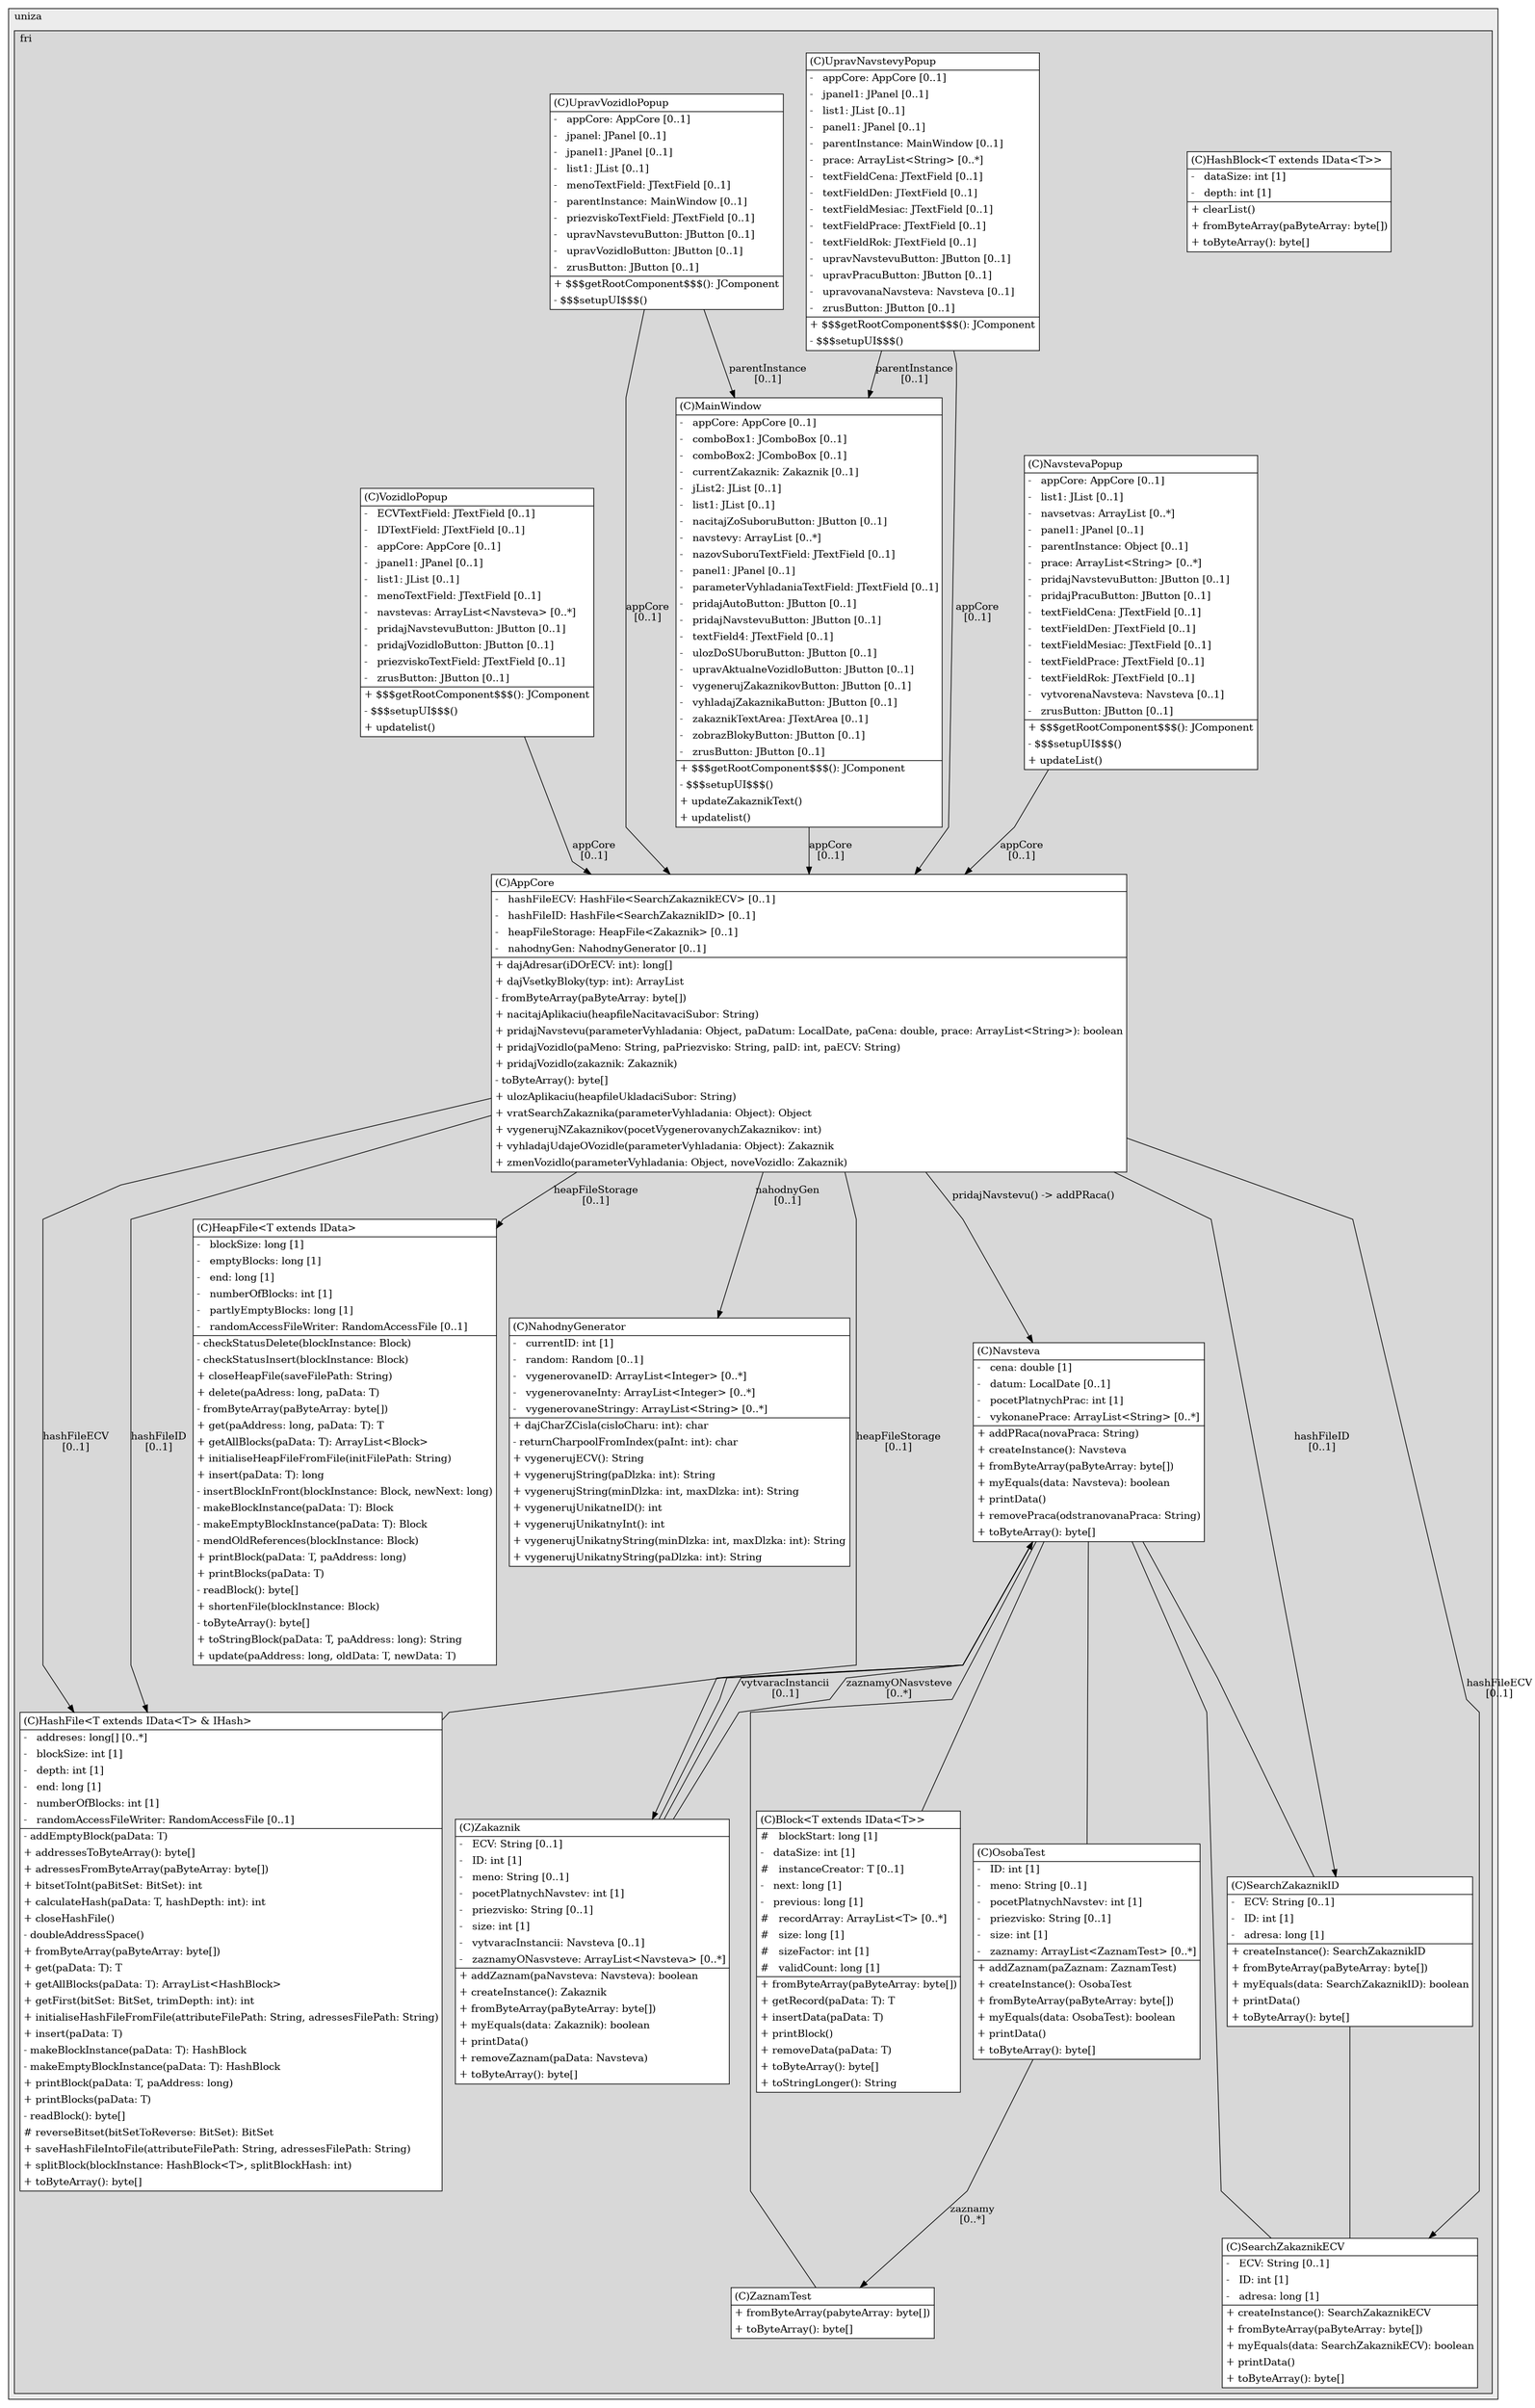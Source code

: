 @startuml

/' diagram meta data start
config=StructureConfiguration;
{
  "projectClassification": {
    "searchMode": "OpenProject", // OpenProject, AllProjects
    "includedProjects": "",
    "pathEndKeywords": "*.impl",
    "isClientPath": "",
    "isClientName": "",
    "isTestPath": "",
    "isTestName": "",
    "isMappingPath": "",
    "isMappingName": "",
    "isDataAccessPath": "",
    "isDataAccessName": "",
    "isDataStructurePath": "",
    "isDataStructureName": "",
    "isInterfaceStructuresPath": "",
    "isInterfaceStructuresName": "",
    "isEntryPointPath": "",
    "isEntryPointName": "",
    "treatFinalFieldsAsMandatory": false
  },
  "graphRestriction": {
    "classPackageExcludeFilter": "",
    "classPackageIncludeFilter": "",
    "classNameExcludeFilter": "",
    "classNameIncludeFilter": "",
    "methodNameExcludeFilter": "",
    "methodNameIncludeFilter": "",
    "removeByInheritance": "", // inheritance/annotation based filtering is done in a second step
    "removeByAnnotation": "",
    "removeByClassPackage": "", // cleanup the graph after inheritance/annotation based filtering is done
    "removeByClassName": "",
    "cutMappings": false,
    "cutEnum": true,
    "cutTests": true,
    "cutClient": true,
    "cutDataAccess": false,
    "cutInterfaceStructures": false,
    "cutDataStructures": false,
    "cutGetterAndSetter": true,
    "cutConstructors": true
  },
  "graphTraversal": {
    "forwardDepth": 3,
    "backwardDepth": 3,
    "classPackageExcludeFilter": "",
    "classPackageIncludeFilter": "",
    "classNameExcludeFilter": "",
    "classNameIncludeFilter": "",
    "methodNameExcludeFilter": "",
    "methodNameIncludeFilter": "",
    "hideMappings": false,
    "hideDataStructures": false,
    "hidePrivateMethods": true,
    "hideInterfaceCalls": true, // indirection: implementation -> interface (is hidden) -> implementation
    "onlyShowApplicationEntryPoints": false, // root node is included
    "useMethodCallsForStructureDiagram": "ForwardOnly" // ForwardOnly, BothDirections, No
  },
  "details": {
    "aggregation": "GroupByClass", // ByClass, GroupByClass, None
    "showClassGenericTypes": true,
    "showMethods": true,
    "showMethodParameterNames": true,
    "showMethodParameterTypes": true,
    "showMethodReturnType": true,
    "showPackageLevels": 2,
    "showDetailedClassStructure": true
  },
  "rootClass": "sk.uniza.fri.aplikacia.AppCore",
  "extensionCallbackMethod": "" // qualified.class.name#methodName - signature: public static String method(String)
}
diagram meta data end '/



digraph g {
    rankdir="TB"
    splines=polyline
    

'nodes 
subgraph cluster_111433751 { 
   	label=uniza
	labeljust=l
	fillcolor="#ececec"
	style=filled
   
   subgraph cluster_300750138 { 
   	label=fri
	labeljust=l
	fillcolor="#d8d8d8"
	style=filled
   
   AppCore351398779[
	label=<<TABLE BORDER="1" CELLBORDER="0" CELLPADDING="4" CELLSPACING="0">
<TR><TD ALIGN="LEFT" >(C)AppCore</TD></TR>
<HR/>
<TR><TD ALIGN="LEFT" >-   hashFileECV: HashFile&lt;SearchZakaznikECV&gt; [0..1]</TD></TR>
<TR><TD ALIGN="LEFT" >-   hashFileID: HashFile&lt;SearchZakaznikID&gt; [0..1]</TD></TR>
<TR><TD ALIGN="LEFT" >-   heapFileStorage: HeapFile&lt;Zakaznik&gt; [0..1]</TD></TR>
<TR><TD ALIGN="LEFT" >-   nahodnyGen: NahodnyGenerator [0..1]</TD></TR>
<HR/>
<TR><TD ALIGN="LEFT" >+ dajAdresar(iDOrECV: int): long[]</TD></TR>
<TR><TD ALIGN="LEFT" >+ dajVsetkyBloky(typ: int): ArrayList</TD></TR>
<TR><TD ALIGN="LEFT" >- fromByteArray(paByteArray: byte[])</TD></TR>
<TR><TD ALIGN="LEFT" >+ nacitajAplikaciu(heapfileNacitavaciSubor: String)</TD></TR>
<TR><TD ALIGN="LEFT" >+ pridajNavstevu(parameterVyhladania: Object, paDatum: LocalDate, paCena: double, prace: ArrayList&lt;String&gt;): boolean</TD></TR>
<TR><TD ALIGN="LEFT" >+ pridajVozidlo(paMeno: String, paPriezvisko: String, paID: int, paECV: String)</TD></TR>
<TR><TD ALIGN="LEFT" >+ pridajVozidlo(zakaznik: Zakaznik)</TD></TR>
<TR><TD ALIGN="LEFT" >- toByteArray(): byte[]</TD></TR>
<TR><TD ALIGN="LEFT" >+ ulozAplikaciu(heapfileUkladaciSubor: String)</TD></TR>
<TR><TD ALIGN="LEFT" >+ vratSearchZakaznika(parameterVyhladania: Object): Object</TD></TR>
<TR><TD ALIGN="LEFT" >+ vygenerujNZakaznikov(pocetVygenerovanychZakaznikov: int)</TD></TR>
<TR><TD ALIGN="LEFT" >+ vyhladajUdajeOVozidle(parameterVyhladania: Object): Zakaznik</TD></TR>
<TR><TD ALIGN="LEFT" >+ zmenVozidlo(parameterVyhladania: Object, noveVozidlo: Zakaznik)</TD></TR>
</TABLE>>
	style=filled
	margin=0
	shape=plaintext
	fillcolor="#FFFFFF"
];

Block1462360346[
	label=<<TABLE BORDER="1" CELLBORDER="0" CELLPADDING="4" CELLSPACING="0">
<TR><TD ALIGN="LEFT" >(C)Block&lt;T extends IData&lt;T&gt;&gt;</TD></TR>
<HR/>
<TR><TD ALIGN="LEFT" >#   blockStart: long [1]</TD></TR>
<TR><TD ALIGN="LEFT" >-   dataSize: int [1]</TD></TR>
<TR><TD ALIGN="LEFT" >#   instanceCreator: T [0..1]</TD></TR>
<TR><TD ALIGN="LEFT" >-   next: long [1]</TD></TR>
<TR><TD ALIGN="LEFT" >-   previous: long [1]</TD></TR>
<TR><TD ALIGN="LEFT" >#   recordArray: ArrayList&lt;T&gt; [0..*]</TD></TR>
<TR><TD ALIGN="LEFT" >#   size: long [1]</TD></TR>
<TR><TD ALIGN="LEFT" >#   sizeFactor: int [1]</TD></TR>
<TR><TD ALIGN="LEFT" >#   validCount: long [1]</TD></TR>
<HR/>
<TR><TD ALIGN="LEFT" >+ fromByteArray(paByteArray: byte[])</TD></TR>
<TR><TD ALIGN="LEFT" >+ getRecord(paData: T): T</TD></TR>
<TR><TD ALIGN="LEFT" >+ insertData(paData: T)</TD></TR>
<TR><TD ALIGN="LEFT" >+ printBlock()</TD></TR>
<TR><TD ALIGN="LEFT" >+ removeData(paData: T)</TD></TR>
<TR><TD ALIGN="LEFT" >+ toByteArray(): byte[]</TD></TR>
<TR><TD ALIGN="LEFT" >+ toStringLonger(): String</TD></TR>
</TABLE>>
	style=filled
	margin=0
	shape=plaintext
	fillcolor="#FFFFFF"
];

HashBlock209471224[
	label=<<TABLE BORDER="1" CELLBORDER="0" CELLPADDING="4" CELLSPACING="0">
<TR><TD ALIGN="LEFT" >(C)HashBlock&lt;T extends IData&lt;T&gt;&gt;</TD></TR>
<HR/>
<TR><TD ALIGN="LEFT" >-   dataSize: int [1]</TD></TR>
<TR><TD ALIGN="LEFT" >-   depth: int [1]</TD></TR>
<HR/>
<TR><TD ALIGN="LEFT" >+ clearList()</TD></TR>
<TR><TD ALIGN="LEFT" >+ fromByteArray(paByteArray: byte[])</TD></TR>
<TR><TD ALIGN="LEFT" >+ toByteArray(): byte[]</TD></TR>
</TABLE>>
	style=filled
	margin=0
	shape=plaintext
	fillcolor="#FFFFFF"
];

HashFile209471224[
	label=<<TABLE BORDER="1" CELLBORDER="0" CELLPADDING="4" CELLSPACING="0">
<TR><TD ALIGN="LEFT" >(C)HashFile&lt;T extends IData&lt;T&gt; &amp; IHash&gt;</TD></TR>
<HR/>
<TR><TD ALIGN="LEFT" >-   addreses: long[] [0..*]</TD></TR>
<TR><TD ALIGN="LEFT" >-   blockSize: int [1]</TD></TR>
<TR><TD ALIGN="LEFT" >-   depth: int [1]</TD></TR>
<TR><TD ALIGN="LEFT" >-   end: long [1]</TD></TR>
<TR><TD ALIGN="LEFT" >-   numberOfBlocks: int [1]</TD></TR>
<TR><TD ALIGN="LEFT" >-   randomAccessFileWriter: RandomAccessFile [0..1]</TD></TR>
<HR/>
<TR><TD ALIGN="LEFT" >- addEmptyBlock(paData: T)</TD></TR>
<TR><TD ALIGN="LEFT" >+ addressesToByteArray(): byte[]</TD></TR>
<TR><TD ALIGN="LEFT" >+ adressesFromByteArray(paByteArray: byte[])</TD></TR>
<TR><TD ALIGN="LEFT" >+ bitsetToInt(paBitSet: BitSet): int</TD></TR>
<TR><TD ALIGN="LEFT" >+ calculateHash(paData: T, hashDepth: int): int</TD></TR>
<TR><TD ALIGN="LEFT" >+ closeHashFile()</TD></TR>
<TR><TD ALIGN="LEFT" >- doubleAddressSpace()</TD></TR>
<TR><TD ALIGN="LEFT" >+ fromByteArray(paByteArray: byte[])</TD></TR>
<TR><TD ALIGN="LEFT" >+ get(paData: T): T</TD></TR>
<TR><TD ALIGN="LEFT" >+ getAllBlocks(paData: T): ArrayList&lt;HashBlock&gt;</TD></TR>
<TR><TD ALIGN="LEFT" >+ getFirst(bitSet: BitSet, trimDepth: int): int</TD></TR>
<TR><TD ALIGN="LEFT" >+ initialiseHashFileFromFile(attributeFilePath: String, adressesFilePath: String)</TD></TR>
<TR><TD ALIGN="LEFT" >+ insert(paData: T)</TD></TR>
<TR><TD ALIGN="LEFT" >- makeBlockInstance(paData: T): HashBlock</TD></TR>
<TR><TD ALIGN="LEFT" >- makeEmptyBlockInstance(paData: T): HashBlock</TD></TR>
<TR><TD ALIGN="LEFT" >+ printBlock(paData: T, paAddress: long)</TD></TR>
<TR><TD ALIGN="LEFT" >+ printBlocks(paData: T)</TD></TR>
<TR><TD ALIGN="LEFT" >- readBlock(): byte[]</TD></TR>
<TR><TD ALIGN="LEFT" ># reverseBitset(bitSetToReverse: BitSet): BitSet</TD></TR>
<TR><TD ALIGN="LEFT" >+ saveHashFileIntoFile(attributeFilePath: String, adressesFilePath: String)</TD></TR>
<TR><TD ALIGN="LEFT" >+ splitBlock(blockInstance: HashBlock&lt;T&gt;, splitBlockHash: int)</TD></TR>
<TR><TD ALIGN="LEFT" >+ toByteArray(): byte[]</TD></TR>
</TABLE>>
	style=filled
	margin=0
	shape=plaintext
	fillcolor="#FFFFFF"
];

HeapFile1462360346[
	label=<<TABLE BORDER="1" CELLBORDER="0" CELLPADDING="4" CELLSPACING="0">
<TR><TD ALIGN="LEFT" >(C)HeapFile&lt;T extends IData&gt;</TD></TR>
<HR/>
<TR><TD ALIGN="LEFT" >-   blockSize: long [1]</TD></TR>
<TR><TD ALIGN="LEFT" >-   emptyBlocks: long [1]</TD></TR>
<TR><TD ALIGN="LEFT" >-   end: long [1]</TD></TR>
<TR><TD ALIGN="LEFT" >-   numberOfBlocks: int [1]</TD></TR>
<TR><TD ALIGN="LEFT" >-   partlyEmptyBlocks: long [1]</TD></TR>
<TR><TD ALIGN="LEFT" >-   randomAccessFileWriter: RandomAccessFile [0..1]</TD></TR>
<HR/>
<TR><TD ALIGN="LEFT" >- checkStatusDelete(blockInstance: Block)</TD></TR>
<TR><TD ALIGN="LEFT" >- checkStatusInsert(blockInstance: Block)</TD></TR>
<TR><TD ALIGN="LEFT" >+ closeHeapFile(saveFilePath: String)</TD></TR>
<TR><TD ALIGN="LEFT" >+ delete(paAdress: long, paData: T)</TD></TR>
<TR><TD ALIGN="LEFT" >- fromByteArray(paByteArray: byte[])</TD></TR>
<TR><TD ALIGN="LEFT" >+ get(paAddress: long, paData: T): T</TD></TR>
<TR><TD ALIGN="LEFT" >+ getAllBlocks(paData: T): ArrayList&lt;Block&gt;</TD></TR>
<TR><TD ALIGN="LEFT" >+ initialiseHeapFileFromFile(initFilePath: String)</TD></TR>
<TR><TD ALIGN="LEFT" >+ insert(paData: T): long</TD></TR>
<TR><TD ALIGN="LEFT" >- insertBlockInFront(blockInstance: Block, newNext: long)</TD></TR>
<TR><TD ALIGN="LEFT" >- makeBlockInstance(paData: T): Block</TD></TR>
<TR><TD ALIGN="LEFT" >- makeEmptyBlockInstance(paData: T): Block</TD></TR>
<TR><TD ALIGN="LEFT" >- mendOldReferences(blockInstance: Block)</TD></TR>
<TR><TD ALIGN="LEFT" >+ printBlock(paData: T, paAddress: long)</TD></TR>
<TR><TD ALIGN="LEFT" >+ printBlocks(paData: T)</TD></TR>
<TR><TD ALIGN="LEFT" >- readBlock(): byte[]</TD></TR>
<TR><TD ALIGN="LEFT" >+ shortenFile(blockInstance: Block)</TD></TR>
<TR><TD ALIGN="LEFT" >- toByteArray(): byte[]</TD></TR>
<TR><TD ALIGN="LEFT" >+ toStringBlock(paData: T, paAddress: long): String</TD></TR>
<TR><TD ALIGN="LEFT" >+ update(paAddress: long, oldData: T, newData: T)</TD></TR>
</TABLE>>
	style=filled
	margin=0
	shape=plaintext
	fillcolor="#FFFFFF"
];

MainWindow90119939[
	label=<<TABLE BORDER="1" CELLBORDER="0" CELLPADDING="4" CELLSPACING="0">
<TR><TD ALIGN="LEFT" >(C)MainWindow</TD></TR>
<HR/>
<TR><TD ALIGN="LEFT" >-   appCore: AppCore [0..1]</TD></TR>
<TR><TD ALIGN="LEFT" >-   comboBox1: JComboBox [0..1]</TD></TR>
<TR><TD ALIGN="LEFT" >-   comboBox2: JComboBox [0..1]</TD></TR>
<TR><TD ALIGN="LEFT" >-   currentZakaznik: Zakaznik [0..1]</TD></TR>
<TR><TD ALIGN="LEFT" >-   jList2: JList [0..1]</TD></TR>
<TR><TD ALIGN="LEFT" >-   list1: JList [0..1]</TD></TR>
<TR><TD ALIGN="LEFT" >-   nacitajZoSuboruButton: JButton [0..1]</TD></TR>
<TR><TD ALIGN="LEFT" >-   navstevy: ArrayList [0..*]</TD></TR>
<TR><TD ALIGN="LEFT" >-   nazovSuboruTextField: JTextField [0..1]</TD></TR>
<TR><TD ALIGN="LEFT" >-   panel1: JPanel [0..1]</TD></TR>
<TR><TD ALIGN="LEFT" >-   parameterVyhladaniaTextField: JTextField [0..1]</TD></TR>
<TR><TD ALIGN="LEFT" >-   pridajAutoButton: JButton [0..1]</TD></TR>
<TR><TD ALIGN="LEFT" >-   pridajNavstevuButton: JButton [0..1]</TD></TR>
<TR><TD ALIGN="LEFT" >-   textField4: JTextField [0..1]</TD></TR>
<TR><TD ALIGN="LEFT" >-   ulozDoSUboruButton: JButton [0..1]</TD></TR>
<TR><TD ALIGN="LEFT" >-   upravAktualneVozidloButton: JButton [0..1]</TD></TR>
<TR><TD ALIGN="LEFT" >-   vygenerujZakaznikovButton: JButton [0..1]</TD></TR>
<TR><TD ALIGN="LEFT" >-   vyhladajZakaznikaButton: JButton [0..1]</TD></TR>
<TR><TD ALIGN="LEFT" >-   zakaznikTextArea: JTextArea [0..1]</TD></TR>
<TR><TD ALIGN="LEFT" >-   zobrazBlokyButton: JButton [0..1]</TD></TR>
<TR><TD ALIGN="LEFT" >-   zrusButton: JButton [0..1]</TD></TR>
<HR/>
<TR><TD ALIGN="LEFT" >+ $$$getRootComponent$$$(): JComponent</TD></TR>
<TR><TD ALIGN="LEFT" >- $$$setupUI$$$()</TD></TR>
<TR><TD ALIGN="LEFT" >+ updateZakaznikText()</TD></TR>
<TR><TD ALIGN="LEFT" >+ updatelist()</TD></TR>
</TABLE>>
	style=filled
	margin=0
	shape=plaintext
	fillcolor="#FFFFFF"
];

NahodnyGenerator1501141032[
	label=<<TABLE BORDER="1" CELLBORDER="0" CELLPADDING="4" CELLSPACING="0">
<TR><TD ALIGN="LEFT" >(C)NahodnyGenerator</TD></TR>
<HR/>
<TR><TD ALIGN="LEFT" >-   currentID: int [1]</TD></TR>
<TR><TD ALIGN="LEFT" >-   random: Random [0..1]</TD></TR>
<TR><TD ALIGN="LEFT" >-   vygenerovaneID: ArrayList&lt;Integer&gt; [0..*]</TD></TR>
<TR><TD ALIGN="LEFT" >-   vygenerovaneInty: ArrayList&lt;Integer&gt; [0..*]</TD></TR>
<TR><TD ALIGN="LEFT" >-   vygenerovaneStringy: ArrayList&lt;String&gt; [0..*]</TD></TR>
<HR/>
<TR><TD ALIGN="LEFT" >+ dajCharZCisla(cisloCharu: int): char</TD></TR>
<TR><TD ALIGN="LEFT" >- returnCharpoolFromIndex(paInt: int): char</TD></TR>
<TR><TD ALIGN="LEFT" >+ vygenerujECV(): String</TD></TR>
<TR><TD ALIGN="LEFT" >+ vygenerujString(paDlzka: int): String</TD></TR>
<TR><TD ALIGN="LEFT" >+ vygenerujString(minDlzka: int, maxDlzka: int): String</TD></TR>
<TR><TD ALIGN="LEFT" >+ vygenerujUnikatneID(): int</TD></TR>
<TR><TD ALIGN="LEFT" >+ vygenerujUnikatnyInt(): int</TD></TR>
<TR><TD ALIGN="LEFT" >+ vygenerujUnikatnyString(minDlzka: int, maxDlzka: int): String</TD></TR>
<TR><TD ALIGN="LEFT" >+ vygenerujUnikatnyString(paDlzka: int): String</TD></TR>
</TABLE>>
	style=filled
	margin=0
	shape=plaintext
	fillcolor="#FFFFFF"
];

Navsteva1501141032[
	label=<<TABLE BORDER="1" CELLBORDER="0" CELLPADDING="4" CELLSPACING="0">
<TR><TD ALIGN="LEFT" >(C)Navsteva</TD></TR>
<HR/>
<TR><TD ALIGN="LEFT" >-   cena: double [1]</TD></TR>
<TR><TD ALIGN="LEFT" >-   datum: LocalDate [0..1]</TD></TR>
<TR><TD ALIGN="LEFT" >-   pocetPlatnychPrac: int [1]</TD></TR>
<TR><TD ALIGN="LEFT" >-   vykonanePrace: ArrayList&lt;String&gt; [0..*]</TD></TR>
<HR/>
<TR><TD ALIGN="LEFT" >+ addPRaca(novaPraca: String)</TD></TR>
<TR><TD ALIGN="LEFT" >+ createInstance(): Navsteva</TD></TR>
<TR><TD ALIGN="LEFT" >+ fromByteArray(paByteArray: byte[])</TD></TR>
<TR><TD ALIGN="LEFT" >+ myEquals(data: Navsteva): boolean</TD></TR>
<TR><TD ALIGN="LEFT" >+ printData()</TD></TR>
<TR><TD ALIGN="LEFT" >+ removePraca(odstranovanaPraca: String)</TD></TR>
<TR><TD ALIGN="LEFT" >+ toByteArray(): byte[]</TD></TR>
</TABLE>>
	style=filled
	margin=0
	shape=plaintext
	fillcolor="#FFFFFF"
];

NavstevaPopup90119939[
	label=<<TABLE BORDER="1" CELLBORDER="0" CELLPADDING="4" CELLSPACING="0">
<TR><TD ALIGN="LEFT" >(C)NavstevaPopup</TD></TR>
<HR/>
<TR><TD ALIGN="LEFT" >-   appCore: AppCore [0..1]</TD></TR>
<TR><TD ALIGN="LEFT" >-   list1: JList [0..1]</TD></TR>
<TR><TD ALIGN="LEFT" >-   navsetvas: ArrayList [0..*]</TD></TR>
<TR><TD ALIGN="LEFT" >-   panel1: JPanel [0..1]</TD></TR>
<TR><TD ALIGN="LEFT" >-   parentInstance: Object [0..1]</TD></TR>
<TR><TD ALIGN="LEFT" >-   prace: ArrayList&lt;String&gt; [0..*]</TD></TR>
<TR><TD ALIGN="LEFT" >-   pridajNavstevuButton: JButton [0..1]</TD></TR>
<TR><TD ALIGN="LEFT" >-   pridajPracuButton: JButton [0..1]</TD></TR>
<TR><TD ALIGN="LEFT" >-   textFieldCena: JTextField [0..1]</TD></TR>
<TR><TD ALIGN="LEFT" >-   textFieldDen: JTextField [0..1]</TD></TR>
<TR><TD ALIGN="LEFT" >-   textFieldMesiac: JTextField [0..1]</TD></TR>
<TR><TD ALIGN="LEFT" >-   textFieldPrace: JTextField [0..1]</TD></TR>
<TR><TD ALIGN="LEFT" >-   textFieldRok: JTextField [0..1]</TD></TR>
<TR><TD ALIGN="LEFT" >-   vytvorenaNavsteva: Navsteva [0..1]</TD></TR>
<TR><TD ALIGN="LEFT" >-   zrusButton: JButton [0..1]</TD></TR>
<HR/>
<TR><TD ALIGN="LEFT" >+ $$$getRootComponent$$$(): JComponent</TD></TR>
<TR><TD ALIGN="LEFT" >- $$$setupUI$$$()</TD></TR>
<TR><TD ALIGN="LEFT" >+ updateList()</TD></TR>
</TABLE>>
	style=filled
	margin=0
	shape=plaintext
	fillcolor="#FFFFFF"
];

OsobaTest50727491[
	label=<<TABLE BORDER="1" CELLBORDER="0" CELLPADDING="4" CELLSPACING="0">
<TR><TD ALIGN="LEFT" >(C)OsobaTest</TD></TR>
<HR/>
<TR><TD ALIGN="LEFT" >-   ID: int [1]</TD></TR>
<TR><TD ALIGN="LEFT" >-   meno: String [0..1]</TD></TR>
<TR><TD ALIGN="LEFT" >-   pocetPlatnychNavstev: int [1]</TD></TR>
<TR><TD ALIGN="LEFT" >-   priezvisko: String [0..1]</TD></TR>
<TR><TD ALIGN="LEFT" >-   size: int [1]</TD></TR>
<TR><TD ALIGN="LEFT" >-   zaznamy: ArrayList&lt;ZaznamTest&gt; [0..*]</TD></TR>
<HR/>
<TR><TD ALIGN="LEFT" >+ addZaznam(paZaznam: ZaznamTest)</TD></TR>
<TR><TD ALIGN="LEFT" >+ createInstance(): OsobaTest</TD></TR>
<TR><TD ALIGN="LEFT" >+ fromByteArray(paByteArray: byte[])</TD></TR>
<TR><TD ALIGN="LEFT" >+ myEquals(data: OsobaTest): boolean</TD></TR>
<TR><TD ALIGN="LEFT" >+ printData()</TD></TR>
<TR><TD ALIGN="LEFT" >+ toByteArray(): byte[]</TD></TR>
</TABLE>>
	style=filled
	margin=0
	shape=plaintext
	fillcolor="#FFFFFF"
];

SearchZakaznikECV1501141032[
	label=<<TABLE BORDER="1" CELLBORDER="0" CELLPADDING="4" CELLSPACING="0">
<TR><TD ALIGN="LEFT" >(C)SearchZakaznikECV</TD></TR>
<HR/>
<TR><TD ALIGN="LEFT" >-   ECV: String [0..1]</TD></TR>
<TR><TD ALIGN="LEFT" >-   ID: int [1]</TD></TR>
<TR><TD ALIGN="LEFT" >-   adresa: long [1]</TD></TR>
<HR/>
<TR><TD ALIGN="LEFT" >+ createInstance(): SearchZakaznikECV</TD></TR>
<TR><TD ALIGN="LEFT" >+ fromByteArray(paByteArray: byte[])</TD></TR>
<TR><TD ALIGN="LEFT" >+ myEquals(data: SearchZakaznikECV): boolean</TD></TR>
<TR><TD ALIGN="LEFT" >+ printData()</TD></TR>
<TR><TD ALIGN="LEFT" >+ toByteArray(): byte[]</TD></TR>
</TABLE>>
	style=filled
	margin=0
	shape=plaintext
	fillcolor="#FFFFFF"
];

SearchZakaznikID1501141032[
	label=<<TABLE BORDER="1" CELLBORDER="0" CELLPADDING="4" CELLSPACING="0">
<TR><TD ALIGN="LEFT" >(C)SearchZakaznikID</TD></TR>
<HR/>
<TR><TD ALIGN="LEFT" >-   ECV: String [0..1]</TD></TR>
<TR><TD ALIGN="LEFT" >-   ID: int [1]</TD></TR>
<TR><TD ALIGN="LEFT" >-   adresa: long [1]</TD></TR>
<HR/>
<TR><TD ALIGN="LEFT" >+ createInstance(): SearchZakaznikID</TD></TR>
<TR><TD ALIGN="LEFT" >+ fromByteArray(paByteArray: byte[])</TD></TR>
<TR><TD ALIGN="LEFT" >+ myEquals(data: SearchZakaznikID): boolean</TD></TR>
<TR><TD ALIGN="LEFT" >+ printData()</TD></TR>
<TR><TD ALIGN="LEFT" >+ toByteArray(): byte[]</TD></TR>
</TABLE>>
	style=filled
	margin=0
	shape=plaintext
	fillcolor="#FFFFFF"
];

UpravNavstevyPopup90119939[
	label=<<TABLE BORDER="1" CELLBORDER="0" CELLPADDING="4" CELLSPACING="0">
<TR><TD ALIGN="LEFT" >(C)UpravNavstevyPopup</TD></TR>
<HR/>
<TR><TD ALIGN="LEFT" >-   appCore: AppCore [0..1]</TD></TR>
<TR><TD ALIGN="LEFT" >-   jpanel1: JPanel [0..1]</TD></TR>
<TR><TD ALIGN="LEFT" >-   list1: JList [0..1]</TD></TR>
<TR><TD ALIGN="LEFT" >-   panel1: JPanel [0..1]</TD></TR>
<TR><TD ALIGN="LEFT" >-   parentInstance: MainWindow [0..1]</TD></TR>
<TR><TD ALIGN="LEFT" >-   prace: ArrayList&lt;String&gt; [0..*]</TD></TR>
<TR><TD ALIGN="LEFT" >-   textFieldCena: JTextField [0..1]</TD></TR>
<TR><TD ALIGN="LEFT" >-   textFieldDen: JTextField [0..1]</TD></TR>
<TR><TD ALIGN="LEFT" >-   textFieldMesiac: JTextField [0..1]</TD></TR>
<TR><TD ALIGN="LEFT" >-   textFieldPrace: JTextField [0..1]</TD></TR>
<TR><TD ALIGN="LEFT" >-   textFieldRok: JTextField [0..1]</TD></TR>
<TR><TD ALIGN="LEFT" >-   upravNavstevuButton: JButton [0..1]</TD></TR>
<TR><TD ALIGN="LEFT" >-   upravPracuButton: JButton [0..1]</TD></TR>
<TR><TD ALIGN="LEFT" >-   upravovanaNavsteva: Navsteva [0..1]</TD></TR>
<TR><TD ALIGN="LEFT" >-   zrusButton: JButton [0..1]</TD></TR>
<HR/>
<TR><TD ALIGN="LEFT" >+ $$$getRootComponent$$$(): JComponent</TD></TR>
<TR><TD ALIGN="LEFT" >- $$$setupUI$$$()</TD></TR>
</TABLE>>
	style=filled
	margin=0
	shape=plaintext
	fillcolor="#FFFFFF"
];

UpravVozidloPopup90119939[
	label=<<TABLE BORDER="1" CELLBORDER="0" CELLPADDING="4" CELLSPACING="0">
<TR><TD ALIGN="LEFT" >(C)UpravVozidloPopup</TD></TR>
<HR/>
<TR><TD ALIGN="LEFT" >-   appCore: AppCore [0..1]</TD></TR>
<TR><TD ALIGN="LEFT" >-   jpanel: JPanel [0..1]</TD></TR>
<TR><TD ALIGN="LEFT" >-   jpanel1: JPanel [0..1]</TD></TR>
<TR><TD ALIGN="LEFT" >-   list1: JList [0..1]</TD></TR>
<TR><TD ALIGN="LEFT" >-   menoTextField: JTextField [0..1]</TD></TR>
<TR><TD ALIGN="LEFT" >-   parentInstance: MainWindow [0..1]</TD></TR>
<TR><TD ALIGN="LEFT" >-   priezviskoTextField: JTextField [0..1]</TD></TR>
<TR><TD ALIGN="LEFT" >-   upravNavstevuButton: JButton [0..1]</TD></TR>
<TR><TD ALIGN="LEFT" >-   upravVozidloButton: JButton [0..1]</TD></TR>
<TR><TD ALIGN="LEFT" >-   zrusButton: JButton [0..1]</TD></TR>
<HR/>
<TR><TD ALIGN="LEFT" >+ $$$getRootComponent$$$(): JComponent</TD></TR>
<TR><TD ALIGN="LEFT" >- $$$setupUI$$$()</TD></TR>
</TABLE>>
	style=filled
	margin=0
	shape=plaintext
	fillcolor="#FFFFFF"
];

VozidloPopup90119939[
	label=<<TABLE BORDER="1" CELLBORDER="0" CELLPADDING="4" CELLSPACING="0">
<TR><TD ALIGN="LEFT" >(C)VozidloPopup</TD></TR>
<HR/>
<TR><TD ALIGN="LEFT" >-   ECVTextField: JTextField [0..1]</TD></TR>
<TR><TD ALIGN="LEFT" >-   IDTextField: JTextField [0..1]</TD></TR>
<TR><TD ALIGN="LEFT" >-   appCore: AppCore [0..1]</TD></TR>
<TR><TD ALIGN="LEFT" >-   jpanel1: JPanel [0..1]</TD></TR>
<TR><TD ALIGN="LEFT" >-   list1: JList [0..1]</TD></TR>
<TR><TD ALIGN="LEFT" >-   menoTextField: JTextField [0..1]</TD></TR>
<TR><TD ALIGN="LEFT" >-   navstevas: ArrayList&lt;Navsteva&gt; [0..*]</TD></TR>
<TR><TD ALIGN="LEFT" >-   pridajNavstevuButton: JButton [0..1]</TD></TR>
<TR><TD ALIGN="LEFT" >-   pridajVozidloButton: JButton [0..1]</TD></TR>
<TR><TD ALIGN="LEFT" >-   priezviskoTextField: JTextField [0..1]</TD></TR>
<TR><TD ALIGN="LEFT" >-   zrusButton: JButton [0..1]</TD></TR>
<HR/>
<TR><TD ALIGN="LEFT" >+ $$$getRootComponent$$$(): JComponent</TD></TR>
<TR><TD ALIGN="LEFT" >- $$$setupUI$$$()</TD></TR>
<TR><TD ALIGN="LEFT" >+ updatelist()</TD></TR>
</TABLE>>
	style=filled
	margin=0
	shape=plaintext
	fillcolor="#FFFFFF"
];

Zakaznik1501141032[
	label=<<TABLE BORDER="1" CELLBORDER="0" CELLPADDING="4" CELLSPACING="0">
<TR><TD ALIGN="LEFT" >(C)Zakaznik</TD></TR>
<HR/>
<TR><TD ALIGN="LEFT" >-   ECV: String [0..1]</TD></TR>
<TR><TD ALIGN="LEFT" >-   ID: int [1]</TD></TR>
<TR><TD ALIGN="LEFT" >-   meno: String [0..1]</TD></TR>
<TR><TD ALIGN="LEFT" >-   pocetPlatnychNavstev: int [1]</TD></TR>
<TR><TD ALIGN="LEFT" >-   priezvisko: String [0..1]</TD></TR>
<TR><TD ALIGN="LEFT" >-   size: int [1]</TD></TR>
<TR><TD ALIGN="LEFT" >-   vytvaracInstancii: Navsteva [0..1]</TD></TR>
<TR><TD ALIGN="LEFT" >-   zaznamyONasvsteve: ArrayList&lt;Navsteva&gt; [0..*]</TD></TR>
<HR/>
<TR><TD ALIGN="LEFT" >+ addZaznam(paNavsteva: Navsteva): boolean</TD></TR>
<TR><TD ALIGN="LEFT" >+ createInstance(): Zakaznik</TD></TR>
<TR><TD ALIGN="LEFT" >+ fromByteArray(paByteArray: byte[])</TD></TR>
<TR><TD ALIGN="LEFT" >+ myEquals(data: Zakaznik): boolean</TD></TR>
<TR><TD ALIGN="LEFT" >+ printData()</TD></TR>
<TR><TD ALIGN="LEFT" >+ removeZaznam(paData: Navsteva)</TD></TR>
<TR><TD ALIGN="LEFT" >+ toByteArray(): byte[]</TD></TR>
</TABLE>>
	style=filled
	margin=0
	shape=plaintext
	fillcolor="#FFFFFF"
];

ZaznamTest50727491[
	label=<<TABLE BORDER="1" CELLBORDER="0" CELLPADDING="4" CELLSPACING="0">
<TR><TD ALIGN="LEFT" >(C)ZaznamTest</TD></TR>
<HR/>
<TR><TD ALIGN="LEFT" >+ fromByteArray(pabyteArray: byte[])</TD></TR>
<TR><TD ALIGN="LEFT" >+ toByteArray(): byte[]</TD></TR>
</TABLE>>
	style=filled
	margin=0
	shape=plaintext
	fillcolor="#FFFFFF"
];
} 
} 

'edges    
AppCore351398779 -> HashFile209471224[label="hashFileECV
[0..1]"];
AppCore351398779 -> HashFile209471224[label="hashFileID
[0..1]"];
AppCore351398779 -> HeapFile1462360346[label="heapFileStorage
[0..1]"];
AppCore351398779 -> NahodnyGenerator1501141032[label="nahodnyGen
[0..1]"];
AppCore351398779 -> Navsteva1501141032[label="pridajNavstevu() -> addPRaca()"];
AppCore351398779 -> SearchZakaznikECV1501141032[label="hashFileECV
[0..1]"];
AppCore351398779 -> SearchZakaznikID1501141032[label="hashFileID
[0..1]"];
AppCore351398779 -> Zakaznik1501141032[label="heapFileStorage
[0..1]"];
MainWindow90119939 -> AppCore351398779[label="appCore
[0..1]"];
Navsteva1501141032 -> Block1462360346[arrowhead=none];
Navsteva1501141032 -> HashFile209471224[arrowhead=none];
Navsteva1501141032 -> OsobaTest50727491[arrowhead=none];
Navsteva1501141032 -> SearchZakaznikECV1501141032[arrowhead=none];
Navsteva1501141032 -> SearchZakaznikID1501141032[arrowhead=none];
Navsteva1501141032 -> Zakaznik1501141032[arrowhead=none];
Navsteva1501141032 -> ZaznamTest50727491[arrowhead=none];
NavstevaPopup90119939 -> AppCore351398779[label="appCore
[0..1]"];
OsobaTest50727491 -> ZaznamTest50727491[label="zaznamy
[0..*]"];
SearchZakaznikID1501141032 -> SearchZakaznikECV1501141032[arrowhead=none];
UpravNavstevyPopup90119939 -> AppCore351398779[label="appCore
[0..1]"];
UpravNavstevyPopup90119939 -> MainWindow90119939[label="parentInstance
[0..1]"];
UpravVozidloPopup90119939 -> AppCore351398779[label="appCore
[0..1]"];
UpravVozidloPopup90119939 -> MainWindow90119939[label="parentInstance
[0..1]"];
VozidloPopup90119939 -> AppCore351398779[label="appCore
[0..1]"];
Zakaznik1501141032 -> Navsteva1501141032[label="vytvaracInstancii
[0..1]"];
Zakaznik1501141032 -> Navsteva1501141032[label="zaznamyONasvsteve
[0..*]"];
    
}
@enduml